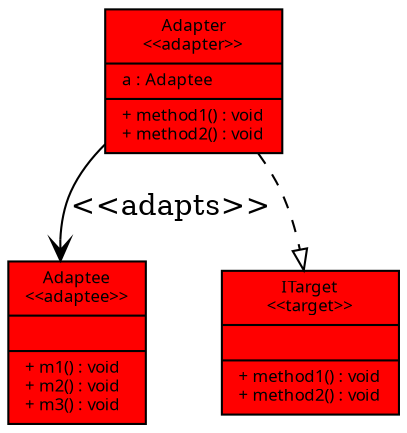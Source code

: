 digraph G {
node [
	fontname = "Sans"
	fontsize = 8
	shape = "record"
]

Adaptee[
	style = filled, fillcolor = red ,label = "{Adaptee\n\<\<adaptee\>\>||+ m1() : void\l+ m2() : void\l+ m3() : void\l}"
]

Adapter[
	style = filled, fillcolor = red ,label = "{Adapter\n\<\<adapter\>\>| a : Adaptee\l|+ method1() : void\l+ method2() : void\l}"
]

ITarget[
	style = filled, fillcolor = red ,label = "{ITarget\n\<\<target\>\>||+ method1() : void\l+ method2() : void\l}"
]

Adapter -> ITarget[arrowhead = "empty",style = "dashed"];
Adapter -> Adaptee[arrowhead = "vee",style = "solid", label = "\<\<adapts\>\>"];

}